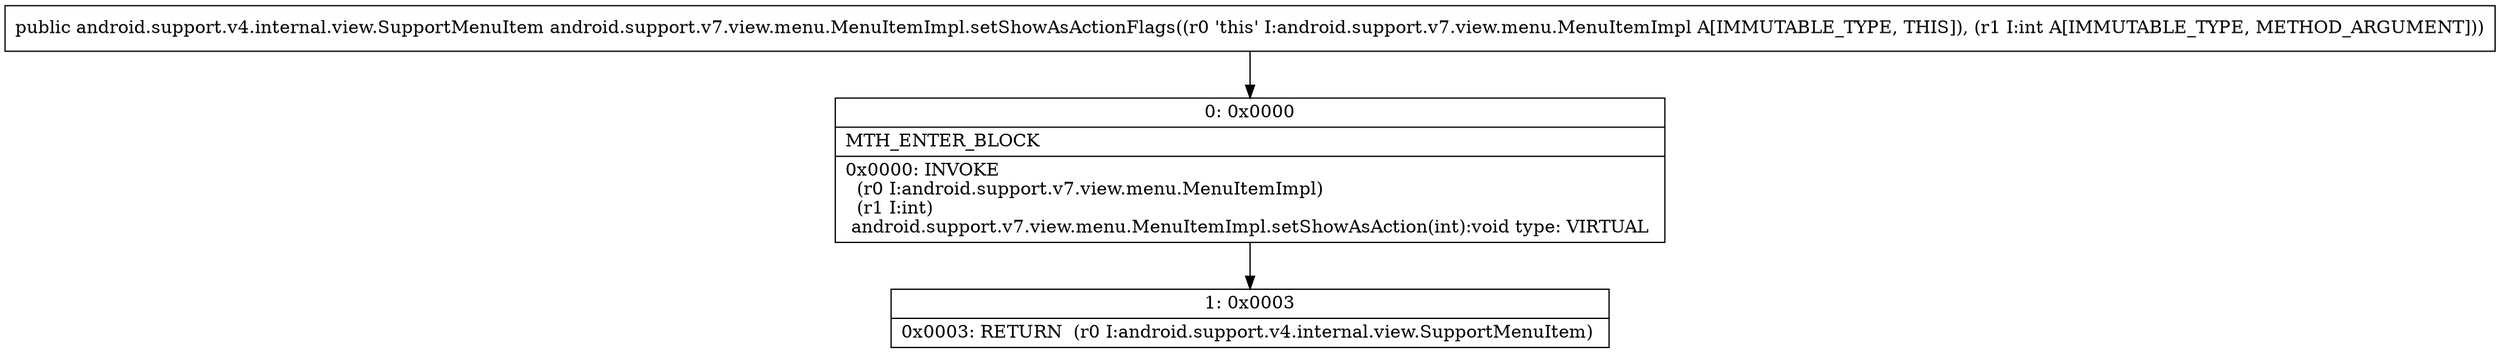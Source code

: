 digraph "CFG forandroid.support.v7.view.menu.MenuItemImpl.setShowAsActionFlags(I)Landroid\/support\/v4\/internal\/view\/SupportMenuItem;" {
Node_0 [shape=record,label="{0\:\ 0x0000|MTH_ENTER_BLOCK\l|0x0000: INVOKE  \l  (r0 I:android.support.v7.view.menu.MenuItemImpl)\l  (r1 I:int)\l android.support.v7.view.menu.MenuItemImpl.setShowAsAction(int):void type: VIRTUAL \l}"];
Node_1 [shape=record,label="{1\:\ 0x0003|0x0003: RETURN  (r0 I:android.support.v4.internal.view.SupportMenuItem) \l}"];
MethodNode[shape=record,label="{public android.support.v4.internal.view.SupportMenuItem android.support.v7.view.menu.MenuItemImpl.setShowAsActionFlags((r0 'this' I:android.support.v7.view.menu.MenuItemImpl A[IMMUTABLE_TYPE, THIS]), (r1 I:int A[IMMUTABLE_TYPE, METHOD_ARGUMENT])) }"];
MethodNode -> Node_0;
Node_0 -> Node_1;
}

